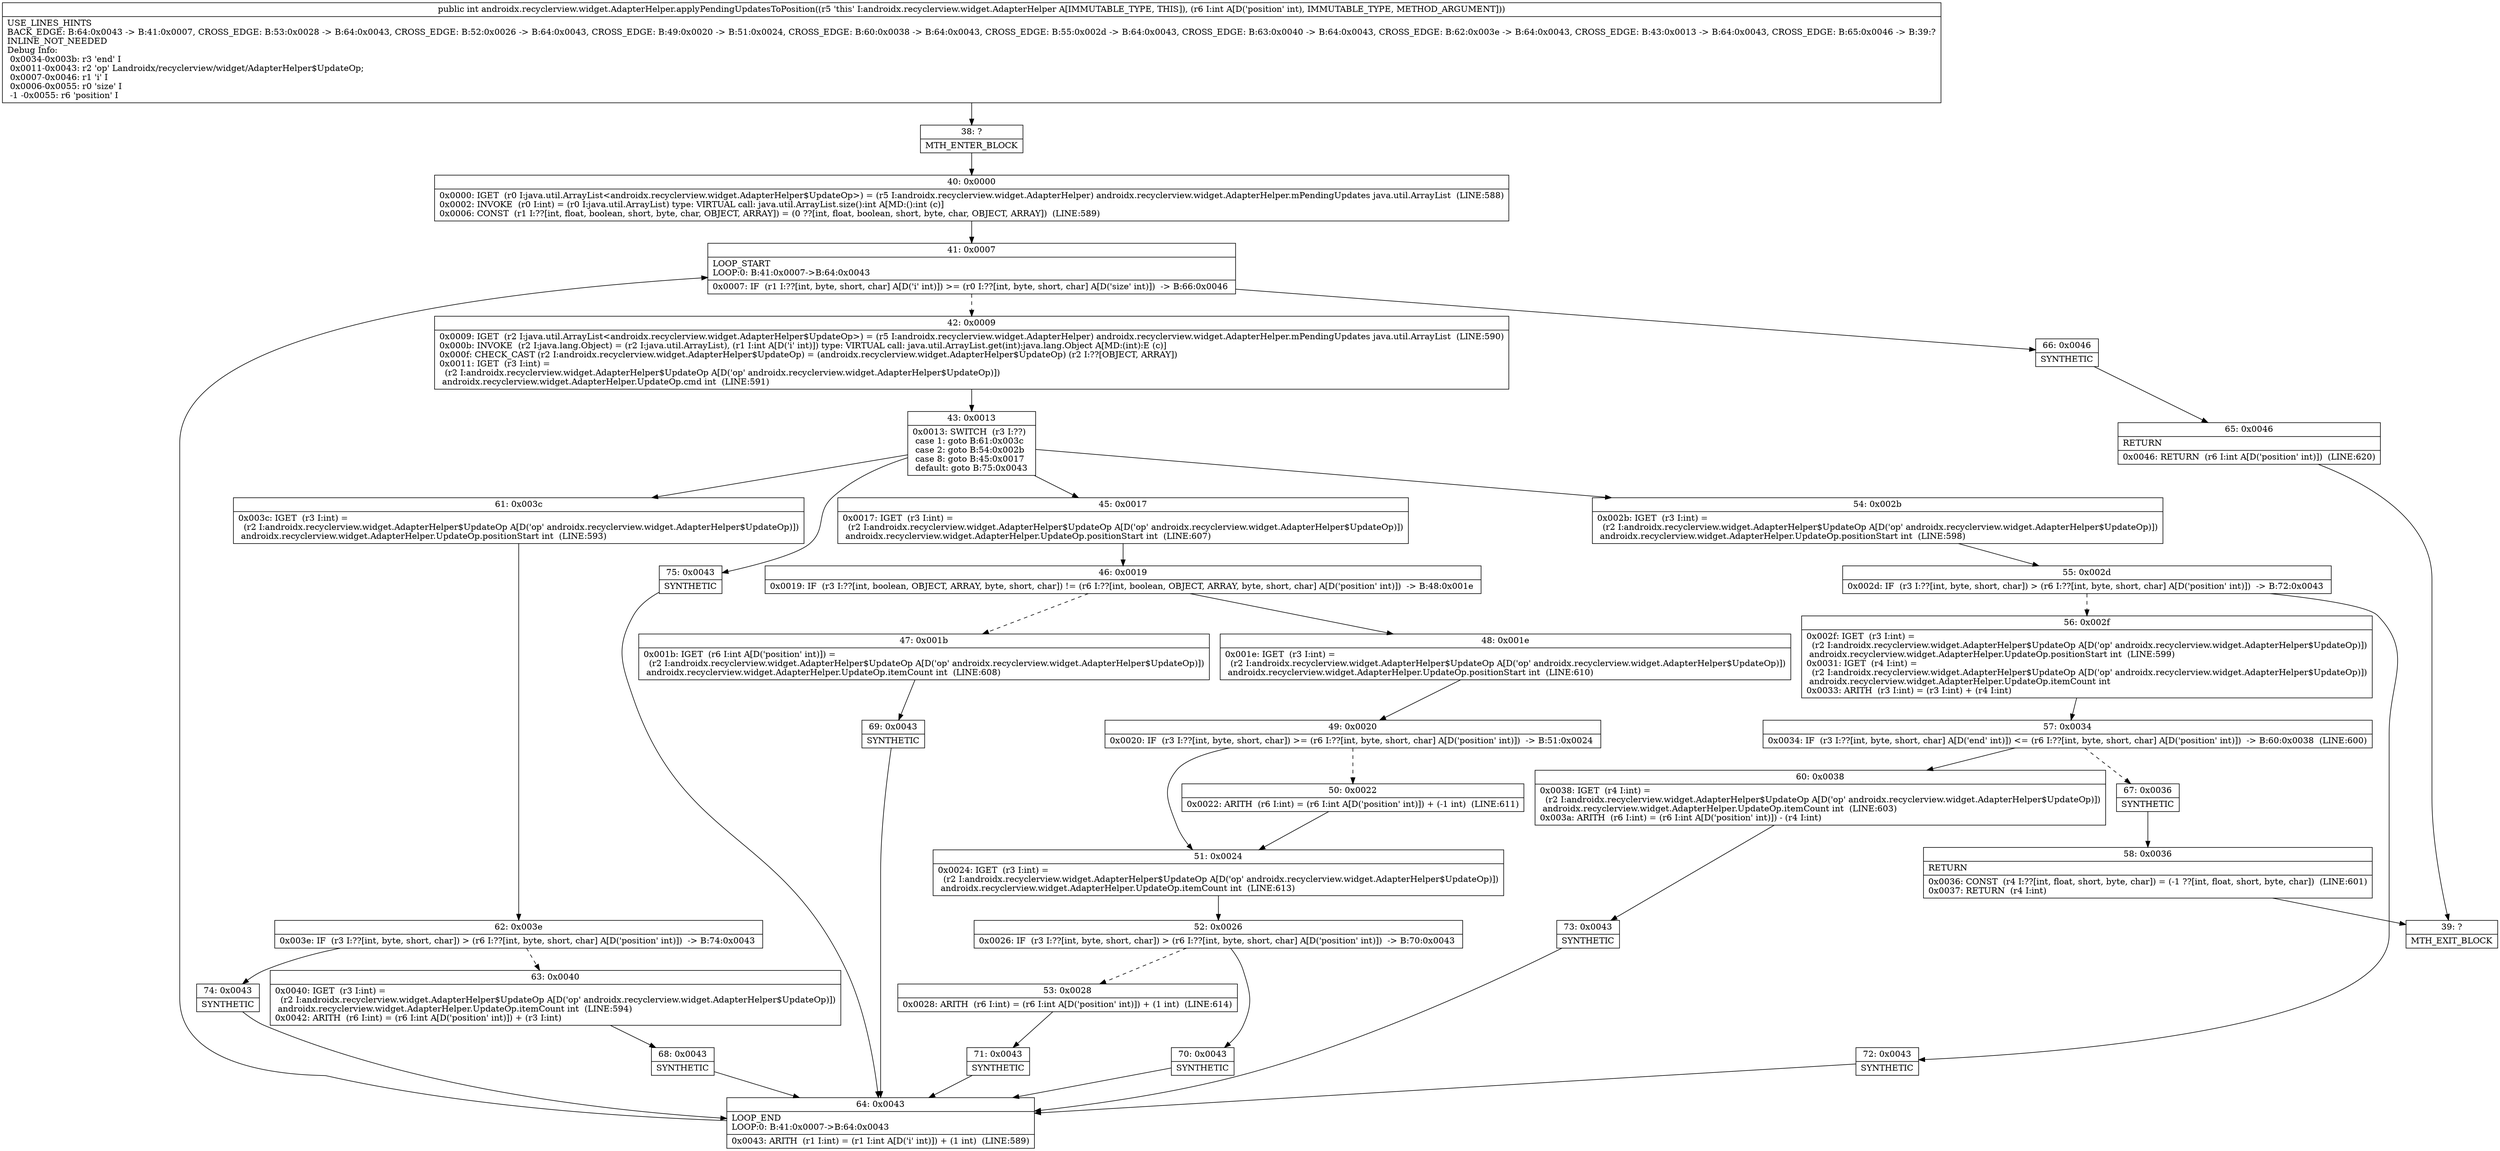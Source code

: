 digraph "CFG forandroidx.recyclerview.widget.AdapterHelper.applyPendingUpdatesToPosition(I)I" {
Node_38 [shape=record,label="{38\:\ ?|MTH_ENTER_BLOCK\l}"];
Node_40 [shape=record,label="{40\:\ 0x0000|0x0000: IGET  (r0 I:java.util.ArrayList\<androidx.recyclerview.widget.AdapterHelper$UpdateOp\>) = (r5 I:androidx.recyclerview.widget.AdapterHelper) androidx.recyclerview.widget.AdapterHelper.mPendingUpdates java.util.ArrayList  (LINE:588)\l0x0002: INVOKE  (r0 I:int) = (r0 I:java.util.ArrayList) type: VIRTUAL call: java.util.ArrayList.size():int A[MD:():int (c)]\l0x0006: CONST  (r1 I:??[int, float, boolean, short, byte, char, OBJECT, ARRAY]) = (0 ??[int, float, boolean, short, byte, char, OBJECT, ARRAY])  (LINE:589)\l}"];
Node_41 [shape=record,label="{41\:\ 0x0007|LOOP_START\lLOOP:0: B:41:0x0007\-\>B:64:0x0043\l|0x0007: IF  (r1 I:??[int, byte, short, char] A[D('i' int)]) \>= (r0 I:??[int, byte, short, char] A[D('size' int)])  \-\> B:66:0x0046 \l}"];
Node_42 [shape=record,label="{42\:\ 0x0009|0x0009: IGET  (r2 I:java.util.ArrayList\<androidx.recyclerview.widget.AdapterHelper$UpdateOp\>) = (r5 I:androidx.recyclerview.widget.AdapterHelper) androidx.recyclerview.widget.AdapterHelper.mPendingUpdates java.util.ArrayList  (LINE:590)\l0x000b: INVOKE  (r2 I:java.lang.Object) = (r2 I:java.util.ArrayList), (r1 I:int A[D('i' int)]) type: VIRTUAL call: java.util.ArrayList.get(int):java.lang.Object A[MD:(int):E (c)]\l0x000f: CHECK_CAST (r2 I:androidx.recyclerview.widget.AdapterHelper$UpdateOp) = (androidx.recyclerview.widget.AdapterHelper$UpdateOp) (r2 I:??[OBJECT, ARRAY]) \l0x0011: IGET  (r3 I:int) = \l  (r2 I:androidx.recyclerview.widget.AdapterHelper$UpdateOp A[D('op' androidx.recyclerview.widget.AdapterHelper$UpdateOp)])\l androidx.recyclerview.widget.AdapterHelper.UpdateOp.cmd int  (LINE:591)\l}"];
Node_43 [shape=record,label="{43\:\ 0x0013|0x0013: SWITCH  (r3 I:??)\l case 1: goto B:61:0x003c\l case 2: goto B:54:0x002b\l case 8: goto B:45:0x0017\l default: goto B:75:0x0043 \l}"];
Node_45 [shape=record,label="{45\:\ 0x0017|0x0017: IGET  (r3 I:int) = \l  (r2 I:androidx.recyclerview.widget.AdapterHelper$UpdateOp A[D('op' androidx.recyclerview.widget.AdapterHelper$UpdateOp)])\l androidx.recyclerview.widget.AdapterHelper.UpdateOp.positionStart int  (LINE:607)\l}"];
Node_46 [shape=record,label="{46\:\ 0x0019|0x0019: IF  (r3 I:??[int, boolean, OBJECT, ARRAY, byte, short, char]) != (r6 I:??[int, boolean, OBJECT, ARRAY, byte, short, char] A[D('position' int)])  \-\> B:48:0x001e \l}"];
Node_47 [shape=record,label="{47\:\ 0x001b|0x001b: IGET  (r6 I:int A[D('position' int)]) = \l  (r2 I:androidx.recyclerview.widget.AdapterHelper$UpdateOp A[D('op' androidx.recyclerview.widget.AdapterHelper$UpdateOp)])\l androidx.recyclerview.widget.AdapterHelper.UpdateOp.itemCount int  (LINE:608)\l}"];
Node_69 [shape=record,label="{69\:\ 0x0043|SYNTHETIC\l}"];
Node_64 [shape=record,label="{64\:\ 0x0043|LOOP_END\lLOOP:0: B:41:0x0007\-\>B:64:0x0043\l|0x0043: ARITH  (r1 I:int) = (r1 I:int A[D('i' int)]) + (1 int)  (LINE:589)\l}"];
Node_48 [shape=record,label="{48\:\ 0x001e|0x001e: IGET  (r3 I:int) = \l  (r2 I:androidx.recyclerview.widget.AdapterHelper$UpdateOp A[D('op' androidx.recyclerview.widget.AdapterHelper$UpdateOp)])\l androidx.recyclerview.widget.AdapterHelper.UpdateOp.positionStart int  (LINE:610)\l}"];
Node_49 [shape=record,label="{49\:\ 0x0020|0x0020: IF  (r3 I:??[int, byte, short, char]) \>= (r6 I:??[int, byte, short, char] A[D('position' int)])  \-\> B:51:0x0024 \l}"];
Node_50 [shape=record,label="{50\:\ 0x0022|0x0022: ARITH  (r6 I:int) = (r6 I:int A[D('position' int)]) + (\-1 int)  (LINE:611)\l}"];
Node_51 [shape=record,label="{51\:\ 0x0024|0x0024: IGET  (r3 I:int) = \l  (r2 I:androidx.recyclerview.widget.AdapterHelper$UpdateOp A[D('op' androidx.recyclerview.widget.AdapterHelper$UpdateOp)])\l androidx.recyclerview.widget.AdapterHelper.UpdateOp.itemCount int  (LINE:613)\l}"];
Node_52 [shape=record,label="{52\:\ 0x0026|0x0026: IF  (r3 I:??[int, byte, short, char]) \> (r6 I:??[int, byte, short, char] A[D('position' int)])  \-\> B:70:0x0043 \l}"];
Node_53 [shape=record,label="{53\:\ 0x0028|0x0028: ARITH  (r6 I:int) = (r6 I:int A[D('position' int)]) + (1 int)  (LINE:614)\l}"];
Node_71 [shape=record,label="{71\:\ 0x0043|SYNTHETIC\l}"];
Node_70 [shape=record,label="{70\:\ 0x0043|SYNTHETIC\l}"];
Node_54 [shape=record,label="{54\:\ 0x002b|0x002b: IGET  (r3 I:int) = \l  (r2 I:androidx.recyclerview.widget.AdapterHelper$UpdateOp A[D('op' androidx.recyclerview.widget.AdapterHelper$UpdateOp)])\l androidx.recyclerview.widget.AdapterHelper.UpdateOp.positionStart int  (LINE:598)\l}"];
Node_55 [shape=record,label="{55\:\ 0x002d|0x002d: IF  (r3 I:??[int, byte, short, char]) \> (r6 I:??[int, byte, short, char] A[D('position' int)])  \-\> B:72:0x0043 \l}"];
Node_56 [shape=record,label="{56\:\ 0x002f|0x002f: IGET  (r3 I:int) = \l  (r2 I:androidx.recyclerview.widget.AdapterHelper$UpdateOp A[D('op' androidx.recyclerview.widget.AdapterHelper$UpdateOp)])\l androidx.recyclerview.widget.AdapterHelper.UpdateOp.positionStart int  (LINE:599)\l0x0031: IGET  (r4 I:int) = \l  (r2 I:androidx.recyclerview.widget.AdapterHelper$UpdateOp A[D('op' androidx.recyclerview.widget.AdapterHelper$UpdateOp)])\l androidx.recyclerview.widget.AdapterHelper.UpdateOp.itemCount int \l0x0033: ARITH  (r3 I:int) = (r3 I:int) + (r4 I:int) \l}"];
Node_57 [shape=record,label="{57\:\ 0x0034|0x0034: IF  (r3 I:??[int, byte, short, char] A[D('end' int)]) \<= (r6 I:??[int, byte, short, char] A[D('position' int)])  \-\> B:60:0x0038  (LINE:600)\l}"];
Node_60 [shape=record,label="{60\:\ 0x0038|0x0038: IGET  (r4 I:int) = \l  (r2 I:androidx.recyclerview.widget.AdapterHelper$UpdateOp A[D('op' androidx.recyclerview.widget.AdapterHelper$UpdateOp)])\l androidx.recyclerview.widget.AdapterHelper.UpdateOp.itemCount int  (LINE:603)\l0x003a: ARITH  (r6 I:int) = (r6 I:int A[D('position' int)]) \- (r4 I:int) \l}"];
Node_73 [shape=record,label="{73\:\ 0x0043|SYNTHETIC\l}"];
Node_67 [shape=record,label="{67\:\ 0x0036|SYNTHETIC\l}"];
Node_58 [shape=record,label="{58\:\ 0x0036|RETURN\l|0x0036: CONST  (r4 I:??[int, float, short, byte, char]) = (\-1 ??[int, float, short, byte, char])  (LINE:601)\l0x0037: RETURN  (r4 I:int) \l}"];
Node_39 [shape=record,label="{39\:\ ?|MTH_EXIT_BLOCK\l}"];
Node_72 [shape=record,label="{72\:\ 0x0043|SYNTHETIC\l}"];
Node_61 [shape=record,label="{61\:\ 0x003c|0x003c: IGET  (r3 I:int) = \l  (r2 I:androidx.recyclerview.widget.AdapterHelper$UpdateOp A[D('op' androidx.recyclerview.widget.AdapterHelper$UpdateOp)])\l androidx.recyclerview.widget.AdapterHelper.UpdateOp.positionStart int  (LINE:593)\l}"];
Node_62 [shape=record,label="{62\:\ 0x003e|0x003e: IF  (r3 I:??[int, byte, short, char]) \> (r6 I:??[int, byte, short, char] A[D('position' int)])  \-\> B:74:0x0043 \l}"];
Node_63 [shape=record,label="{63\:\ 0x0040|0x0040: IGET  (r3 I:int) = \l  (r2 I:androidx.recyclerview.widget.AdapterHelper$UpdateOp A[D('op' androidx.recyclerview.widget.AdapterHelper$UpdateOp)])\l androidx.recyclerview.widget.AdapterHelper.UpdateOp.itemCount int  (LINE:594)\l0x0042: ARITH  (r6 I:int) = (r6 I:int A[D('position' int)]) + (r3 I:int) \l}"];
Node_68 [shape=record,label="{68\:\ 0x0043|SYNTHETIC\l}"];
Node_74 [shape=record,label="{74\:\ 0x0043|SYNTHETIC\l}"];
Node_75 [shape=record,label="{75\:\ 0x0043|SYNTHETIC\l}"];
Node_66 [shape=record,label="{66\:\ 0x0046|SYNTHETIC\l}"];
Node_65 [shape=record,label="{65\:\ 0x0046|RETURN\l|0x0046: RETURN  (r6 I:int A[D('position' int)])  (LINE:620)\l}"];
MethodNode[shape=record,label="{public int androidx.recyclerview.widget.AdapterHelper.applyPendingUpdatesToPosition((r5 'this' I:androidx.recyclerview.widget.AdapterHelper A[IMMUTABLE_TYPE, THIS]), (r6 I:int A[D('position' int), IMMUTABLE_TYPE, METHOD_ARGUMENT]))  | USE_LINES_HINTS\lBACK_EDGE: B:64:0x0043 \-\> B:41:0x0007, CROSS_EDGE: B:53:0x0028 \-\> B:64:0x0043, CROSS_EDGE: B:52:0x0026 \-\> B:64:0x0043, CROSS_EDGE: B:49:0x0020 \-\> B:51:0x0024, CROSS_EDGE: B:60:0x0038 \-\> B:64:0x0043, CROSS_EDGE: B:55:0x002d \-\> B:64:0x0043, CROSS_EDGE: B:63:0x0040 \-\> B:64:0x0043, CROSS_EDGE: B:62:0x003e \-\> B:64:0x0043, CROSS_EDGE: B:43:0x0013 \-\> B:64:0x0043, CROSS_EDGE: B:65:0x0046 \-\> B:39:?\lINLINE_NOT_NEEDED\lDebug Info:\l  0x0034\-0x003b: r3 'end' I\l  0x0011\-0x0043: r2 'op' Landroidx\/recyclerview\/widget\/AdapterHelper$UpdateOp;\l  0x0007\-0x0046: r1 'i' I\l  0x0006\-0x0055: r0 'size' I\l  \-1 \-0x0055: r6 'position' I\l}"];
MethodNode -> Node_38;Node_38 -> Node_40;
Node_40 -> Node_41;
Node_41 -> Node_42[style=dashed];
Node_41 -> Node_66;
Node_42 -> Node_43;
Node_43 -> Node_45;
Node_43 -> Node_54;
Node_43 -> Node_61;
Node_43 -> Node_75;
Node_45 -> Node_46;
Node_46 -> Node_47[style=dashed];
Node_46 -> Node_48;
Node_47 -> Node_69;
Node_69 -> Node_64;
Node_64 -> Node_41;
Node_48 -> Node_49;
Node_49 -> Node_50[style=dashed];
Node_49 -> Node_51;
Node_50 -> Node_51;
Node_51 -> Node_52;
Node_52 -> Node_53[style=dashed];
Node_52 -> Node_70;
Node_53 -> Node_71;
Node_71 -> Node_64;
Node_70 -> Node_64;
Node_54 -> Node_55;
Node_55 -> Node_56[style=dashed];
Node_55 -> Node_72;
Node_56 -> Node_57;
Node_57 -> Node_60;
Node_57 -> Node_67[style=dashed];
Node_60 -> Node_73;
Node_73 -> Node_64;
Node_67 -> Node_58;
Node_58 -> Node_39;
Node_72 -> Node_64;
Node_61 -> Node_62;
Node_62 -> Node_63[style=dashed];
Node_62 -> Node_74;
Node_63 -> Node_68;
Node_68 -> Node_64;
Node_74 -> Node_64;
Node_75 -> Node_64;
Node_66 -> Node_65;
Node_65 -> Node_39;
}

